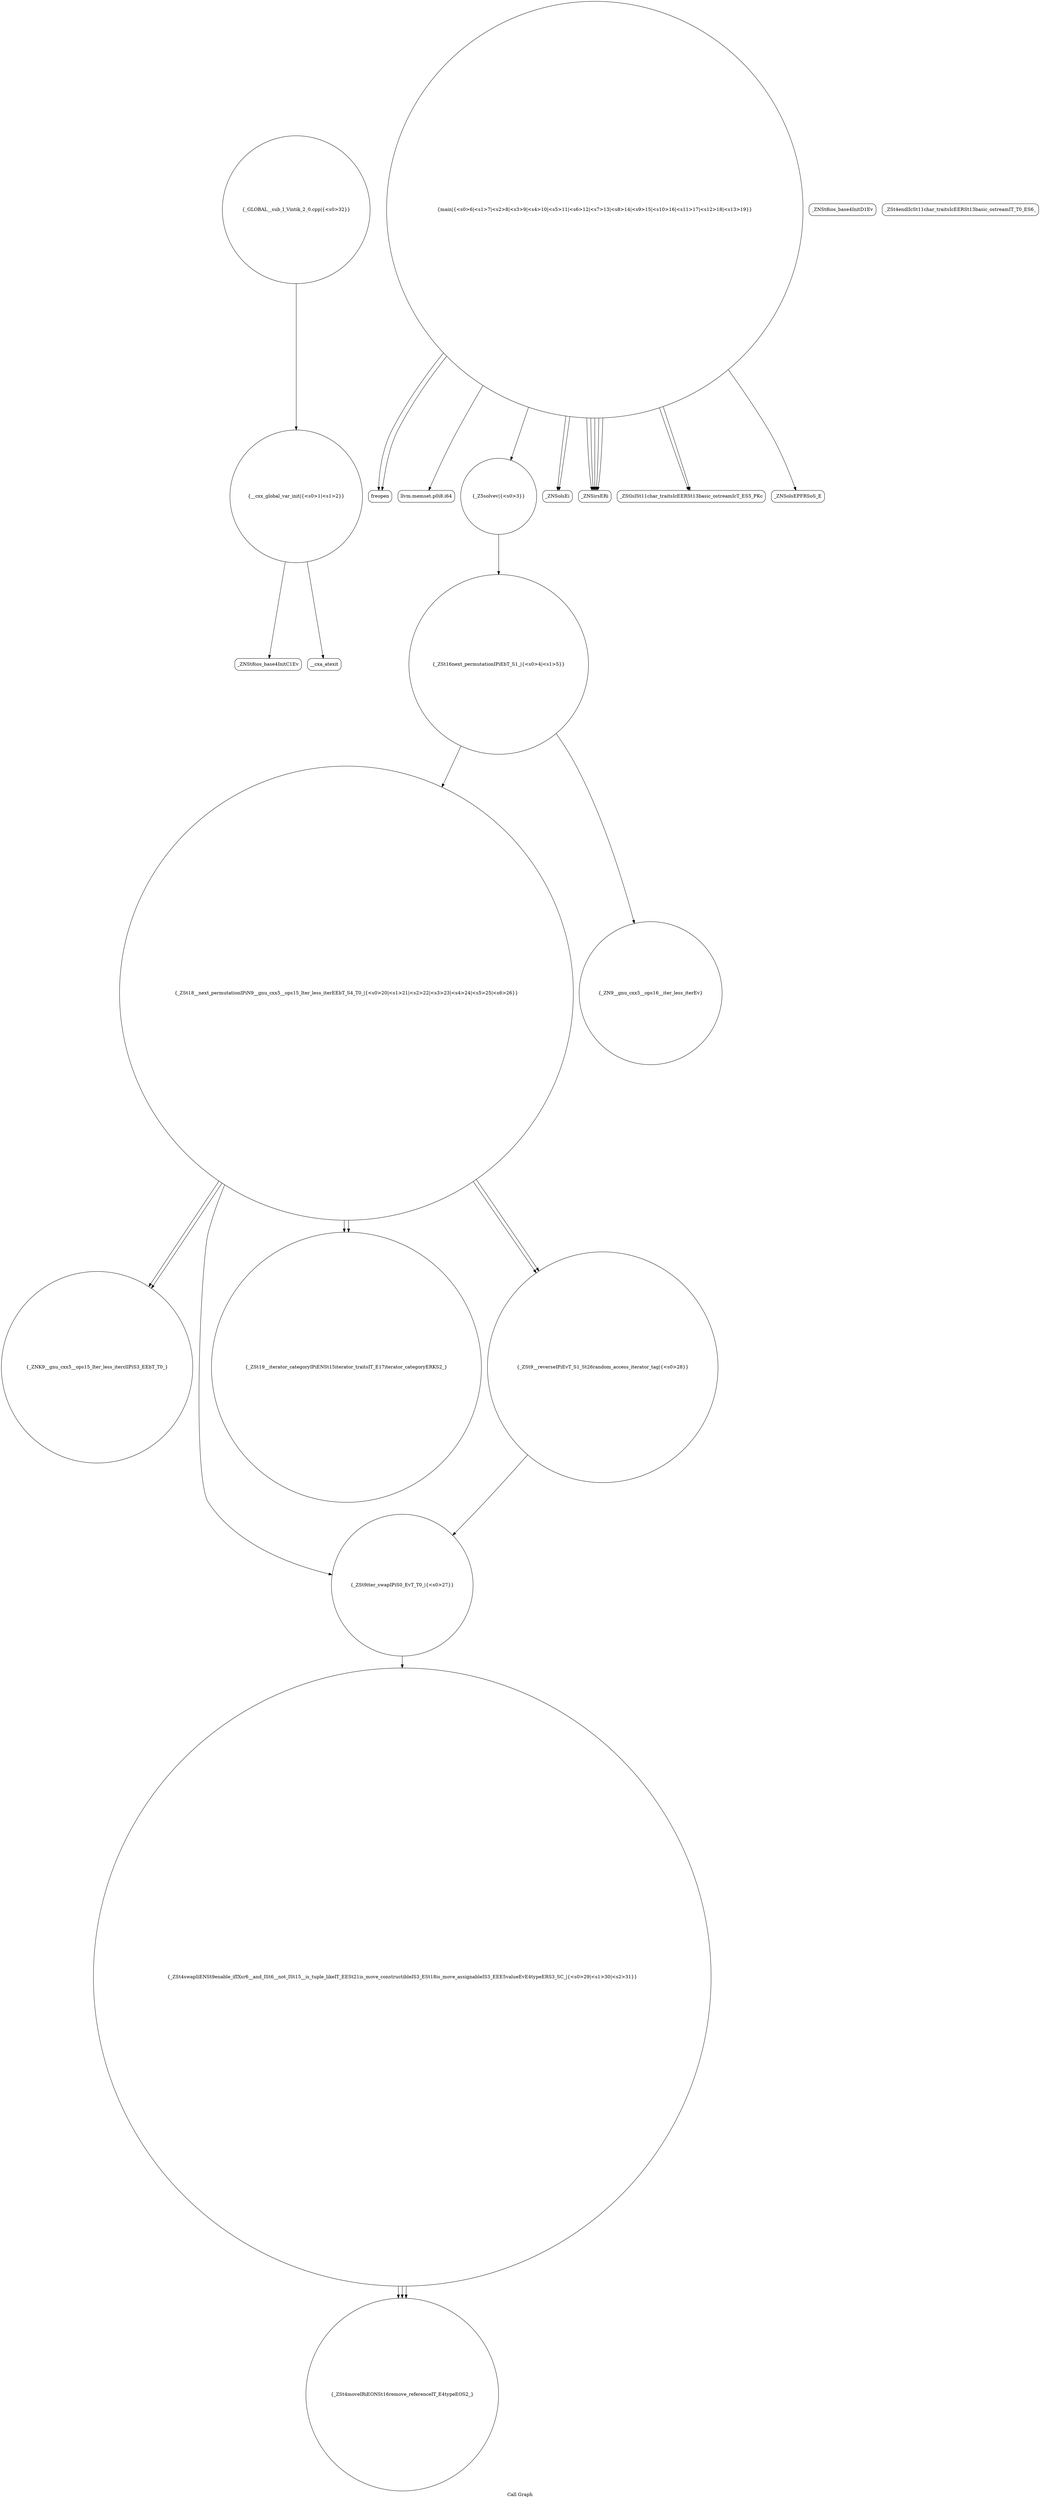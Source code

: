digraph "Call Graph" {
	label="Call Graph";

	Node0x56008f749850 [shape=record,shape=circle,label="{__cxx_global_var_init|{<s0>1|<s1>2}}"];
	Node0x56008f749850:s0 -> Node0x56008f749ce0[color=black];
	Node0x56008f749850:s1 -> Node0x56008f749de0[color=black];
	Node0x56008f749fe0 [shape=record,shape=Mrecord,label="{freopen}"];
	Node0x56008f74a360 [shape=record,shape=circle,label="{_ZSt18__next_permutationIPiN9__gnu_cxx5__ops15_Iter_less_iterEEbT_S4_T0_|{<s0>20|<s1>21|<s2>22|<s3>23|<s4>24|<s5>25|<s6>26}}"];
	Node0x56008f74a360:s0 -> Node0x56008f74a460[color=black];
	Node0x56008f74a360:s1 -> Node0x56008f74a460[color=black];
	Node0x56008f74a360:s2 -> Node0x56008f74a4e0[color=black];
	Node0x56008f74a360:s3 -> Node0x56008f74a5e0[color=black];
	Node0x56008f74a360:s4 -> Node0x56008f74a560[color=black];
	Node0x56008f74a360:s5 -> Node0x56008f74a5e0[color=black];
	Node0x56008f74a360:s6 -> Node0x56008f74a560[color=black];
	Node0x56008f74a6e0 [shape=record,shape=circle,label="{_ZSt4moveIRiEONSt16remove_referenceIT_E4typeEOS2_}"];
	Node0x56008f749d60 [shape=record,shape=Mrecord,label="{_ZNSt8ios_base4InitD1Ev}"];
	Node0x56008f74a0e0 [shape=record,shape=Mrecord,label="{llvm.memset.p0i8.i64}"];
	Node0x56008f74a460 [shape=record,shape=circle,label="{_ZNK9__gnu_cxx5__ops15_Iter_less_iterclIPiS3_EEbT_T0_}"];
	Node0x56008f749e60 [shape=record,shape=circle,label="{_Z5solvev|{<s0>3}}"];
	Node0x56008f749e60:s0 -> Node0x56008f749ee0[color=black];
	Node0x56008f74a1e0 [shape=record,shape=Mrecord,label="{_ZNSolsEi}"];
	Node0x56008f74a560 [shape=record,shape=circle,label="{_ZSt9__reverseIPiEvT_S1_St26random_access_iterator_tag|{<s0>28}}"];
	Node0x56008f74a560:s0 -> Node0x56008f74a4e0[color=black];
	Node0x56008f749f60 [shape=record,shape=circle,label="{main|{<s0>6|<s1>7|<s2>8|<s3>9|<s4>10|<s5>11|<s6>12|<s7>13|<s8>14|<s9>15|<s10>16|<s11>17|<s12>18|<s13>19}}"];
	Node0x56008f749f60:s0 -> Node0x56008f749fe0[color=black];
	Node0x56008f749f60:s1 -> Node0x56008f749fe0[color=black];
	Node0x56008f749f60:s2 -> Node0x56008f74a060[color=black];
	Node0x56008f749f60:s3 -> Node0x56008f74a060[color=black];
	Node0x56008f749f60:s4 -> Node0x56008f74a060[color=black];
	Node0x56008f749f60:s5 -> Node0x56008f74a0e0[color=black];
	Node0x56008f749f60:s6 -> Node0x56008f74a060[color=black];
	Node0x56008f749f60:s7 -> Node0x56008f74a060[color=black];
	Node0x56008f749f60:s8 -> Node0x56008f74a160[color=black];
	Node0x56008f749f60:s9 -> Node0x56008f74a1e0[color=black];
	Node0x56008f749f60:s10 -> Node0x56008f74a160[color=black];
	Node0x56008f749f60:s11 -> Node0x56008f749e60[color=black];
	Node0x56008f749f60:s12 -> Node0x56008f74a1e0[color=black];
	Node0x56008f749f60:s13 -> Node0x56008f74a260[color=black];
	Node0x56008f74a2e0 [shape=record,shape=Mrecord,label="{_ZSt4endlIcSt11char_traitsIcEERSt13basic_ostreamIT_T0_ES6_}"];
	Node0x56008f74a660 [shape=record,shape=circle,label="{_ZSt4swapIiENSt9enable_ifIXsr6__and_ISt6__not_ISt15__is_tuple_likeIT_EESt21is_move_constructibleIS3_ESt18is_move_assignableIS3_EEE5valueEvE4typeERS3_SC_|{<s0>29|<s1>30|<s2>31}}"];
	Node0x56008f74a660:s0 -> Node0x56008f74a6e0[color=black];
	Node0x56008f74a660:s1 -> Node0x56008f74a6e0[color=black];
	Node0x56008f74a660:s2 -> Node0x56008f74a6e0[color=black];
	Node0x56008f749ce0 [shape=record,shape=Mrecord,label="{_ZNSt8ios_base4InitC1Ev}"];
	Node0x56008f74a060 [shape=record,shape=Mrecord,label="{_ZNSirsERi}"];
	Node0x56008f74a3e0 [shape=record,shape=circle,label="{_ZN9__gnu_cxx5__ops16__iter_less_iterEv}"];
	Node0x56008f74a760 [shape=record,shape=circle,label="{_GLOBAL__sub_I_Vintik_2_0.cpp|{<s0>32}}"];
	Node0x56008f74a760:s0 -> Node0x56008f749850[color=black];
	Node0x56008f749de0 [shape=record,shape=Mrecord,label="{__cxa_atexit}"];
	Node0x56008f74a160 [shape=record,shape=Mrecord,label="{_ZStlsISt11char_traitsIcEERSt13basic_ostreamIcT_ES5_PKc}"];
	Node0x56008f74a4e0 [shape=record,shape=circle,label="{_ZSt9iter_swapIPiS0_EvT_T0_|{<s0>27}}"];
	Node0x56008f74a4e0:s0 -> Node0x56008f74a660[color=black];
	Node0x56008f749ee0 [shape=record,shape=circle,label="{_ZSt16next_permutationIPiEbT_S1_|{<s0>4|<s1>5}}"];
	Node0x56008f749ee0:s0 -> Node0x56008f74a3e0[color=black];
	Node0x56008f749ee0:s1 -> Node0x56008f74a360[color=black];
	Node0x56008f74a260 [shape=record,shape=Mrecord,label="{_ZNSolsEPFRSoS_E}"];
	Node0x56008f74a5e0 [shape=record,shape=circle,label="{_ZSt19__iterator_categoryIPiENSt15iterator_traitsIT_E17iterator_categoryERKS2_}"];
}
